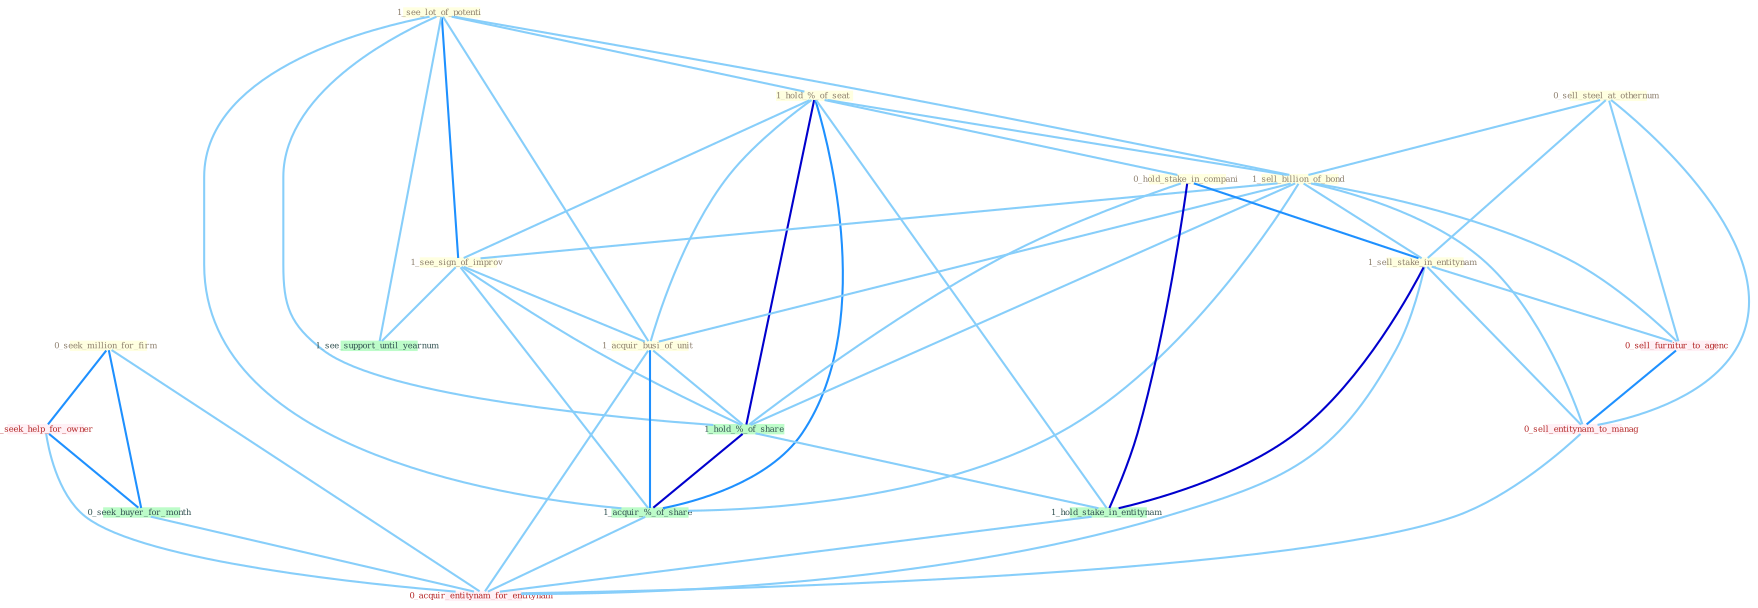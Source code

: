 Graph G{ 
    node
    [shape=polygon,style=filled,width=.5,height=.06,color="#BDFCC9",fixedsize=true,fontsize=4,
    fontcolor="#2f4f4f"];
    {node
    [color="#ffffe0", fontcolor="#8b7d6b"] "1_see_lot_of_potenti " "0_sell_steel_at_othernum " "0_seek_million_for_firm " "1_hold_%_of_seat " "1_sell_billion_of_bond " "0_hold_stake_in_compani " "1_sell_stake_in_entitynam " "1_see_sign_of_improv " "1_acquir_busi_of_unit "}
{node [color="#fff0f5", fontcolor="#b22222"] "1_seek_help_for_owner " "0_sell_furnitur_to_agenc " "0_sell_entitynam_to_manag " "0_acquir_entitynam_for_entitynam "}
edge [color="#B0E2FF"];

	"1_see_lot_of_potenti " -- "1_hold_%_of_seat " [w="1", color="#87cefa" ];
	"1_see_lot_of_potenti " -- "1_sell_billion_of_bond " [w="1", color="#87cefa" ];
	"1_see_lot_of_potenti " -- "1_see_sign_of_improv " [w="2", color="#1e90ff" , len=0.8];
	"1_see_lot_of_potenti " -- "1_acquir_busi_of_unit " [w="1", color="#87cefa" ];
	"1_see_lot_of_potenti " -- "1_hold_%_of_share " [w="1", color="#87cefa" ];
	"1_see_lot_of_potenti " -- "1_acquir_%_of_share " [w="1", color="#87cefa" ];
	"1_see_lot_of_potenti " -- "1_see_support_until_yearnum " [w="1", color="#87cefa" ];
	"0_sell_steel_at_othernum " -- "1_sell_billion_of_bond " [w="1", color="#87cefa" ];
	"0_sell_steel_at_othernum " -- "1_sell_stake_in_entitynam " [w="1", color="#87cefa" ];
	"0_sell_steel_at_othernum " -- "0_sell_furnitur_to_agenc " [w="1", color="#87cefa" ];
	"0_sell_steel_at_othernum " -- "0_sell_entitynam_to_manag " [w="1", color="#87cefa" ];
	"0_seek_million_for_firm " -- "1_seek_help_for_owner " [w="2", color="#1e90ff" , len=0.8];
	"0_seek_million_for_firm " -- "0_seek_buyer_for_month " [w="2", color="#1e90ff" , len=0.8];
	"0_seek_million_for_firm " -- "0_acquir_entitynam_for_entitynam " [w="1", color="#87cefa" ];
	"1_hold_%_of_seat " -- "1_sell_billion_of_bond " [w="1", color="#87cefa" ];
	"1_hold_%_of_seat " -- "0_hold_stake_in_compani " [w="1", color="#87cefa" ];
	"1_hold_%_of_seat " -- "1_see_sign_of_improv " [w="1", color="#87cefa" ];
	"1_hold_%_of_seat " -- "1_acquir_busi_of_unit " [w="1", color="#87cefa" ];
	"1_hold_%_of_seat " -- "1_hold_%_of_share " [w="3", color="#0000cd" , len=0.6];
	"1_hold_%_of_seat " -- "1_hold_stake_in_entitynam " [w="1", color="#87cefa" ];
	"1_hold_%_of_seat " -- "1_acquir_%_of_share " [w="2", color="#1e90ff" , len=0.8];
	"1_sell_billion_of_bond " -- "1_sell_stake_in_entitynam " [w="1", color="#87cefa" ];
	"1_sell_billion_of_bond " -- "1_see_sign_of_improv " [w="1", color="#87cefa" ];
	"1_sell_billion_of_bond " -- "1_acquir_busi_of_unit " [w="1", color="#87cefa" ];
	"1_sell_billion_of_bond " -- "1_hold_%_of_share " [w="1", color="#87cefa" ];
	"1_sell_billion_of_bond " -- "1_acquir_%_of_share " [w="1", color="#87cefa" ];
	"1_sell_billion_of_bond " -- "0_sell_furnitur_to_agenc " [w="1", color="#87cefa" ];
	"1_sell_billion_of_bond " -- "0_sell_entitynam_to_manag " [w="1", color="#87cefa" ];
	"0_hold_stake_in_compani " -- "1_sell_stake_in_entitynam " [w="2", color="#1e90ff" , len=0.8];
	"0_hold_stake_in_compani " -- "1_hold_%_of_share " [w="1", color="#87cefa" ];
	"0_hold_stake_in_compani " -- "1_hold_stake_in_entitynam " [w="3", color="#0000cd" , len=0.6];
	"1_sell_stake_in_entitynam " -- "1_hold_stake_in_entitynam " [w="3", color="#0000cd" , len=0.6];
	"1_sell_stake_in_entitynam " -- "0_sell_furnitur_to_agenc " [w="1", color="#87cefa" ];
	"1_sell_stake_in_entitynam " -- "0_sell_entitynam_to_manag " [w="1", color="#87cefa" ];
	"1_sell_stake_in_entitynam " -- "0_acquir_entitynam_for_entitynam " [w="1", color="#87cefa" ];
	"1_see_sign_of_improv " -- "1_acquir_busi_of_unit " [w="1", color="#87cefa" ];
	"1_see_sign_of_improv " -- "1_hold_%_of_share " [w="1", color="#87cefa" ];
	"1_see_sign_of_improv " -- "1_acquir_%_of_share " [w="1", color="#87cefa" ];
	"1_see_sign_of_improv " -- "1_see_support_until_yearnum " [w="1", color="#87cefa" ];
	"1_acquir_busi_of_unit " -- "1_hold_%_of_share " [w="1", color="#87cefa" ];
	"1_acquir_busi_of_unit " -- "1_acquir_%_of_share " [w="2", color="#1e90ff" , len=0.8];
	"1_acquir_busi_of_unit " -- "0_acquir_entitynam_for_entitynam " [w="1", color="#87cefa" ];
	"1_hold_%_of_share " -- "1_hold_stake_in_entitynam " [w="1", color="#87cefa" ];
	"1_hold_%_of_share " -- "1_acquir_%_of_share " [w="3", color="#0000cd" , len=0.6];
	"1_hold_stake_in_entitynam " -- "0_acquir_entitynam_for_entitynam " [w="1", color="#87cefa" ];
	"1_seek_help_for_owner " -- "0_seek_buyer_for_month " [w="2", color="#1e90ff" , len=0.8];
	"1_seek_help_for_owner " -- "0_acquir_entitynam_for_entitynam " [w="1", color="#87cefa" ];
	"0_seek_buyer_for_month " -- "0_acquir_entitynam_for_entitynam " [w="1", color="#87cefa" ];
	"1_acquir_%_of_share " -- "0_acquir_entitynam_for_entitynam " [w="1", color="#87cefa" ];
	"0_sell_furnitur_to_agenc " -- "0_sell_entitynam_to_manag " [w="2", color="#1e90ff" , len=0.8];
	"0_sell_entitynam_to_manag " -- "0_acquir_entitynam_for_entitynam " [w="1", color="#87cefa" ];
}